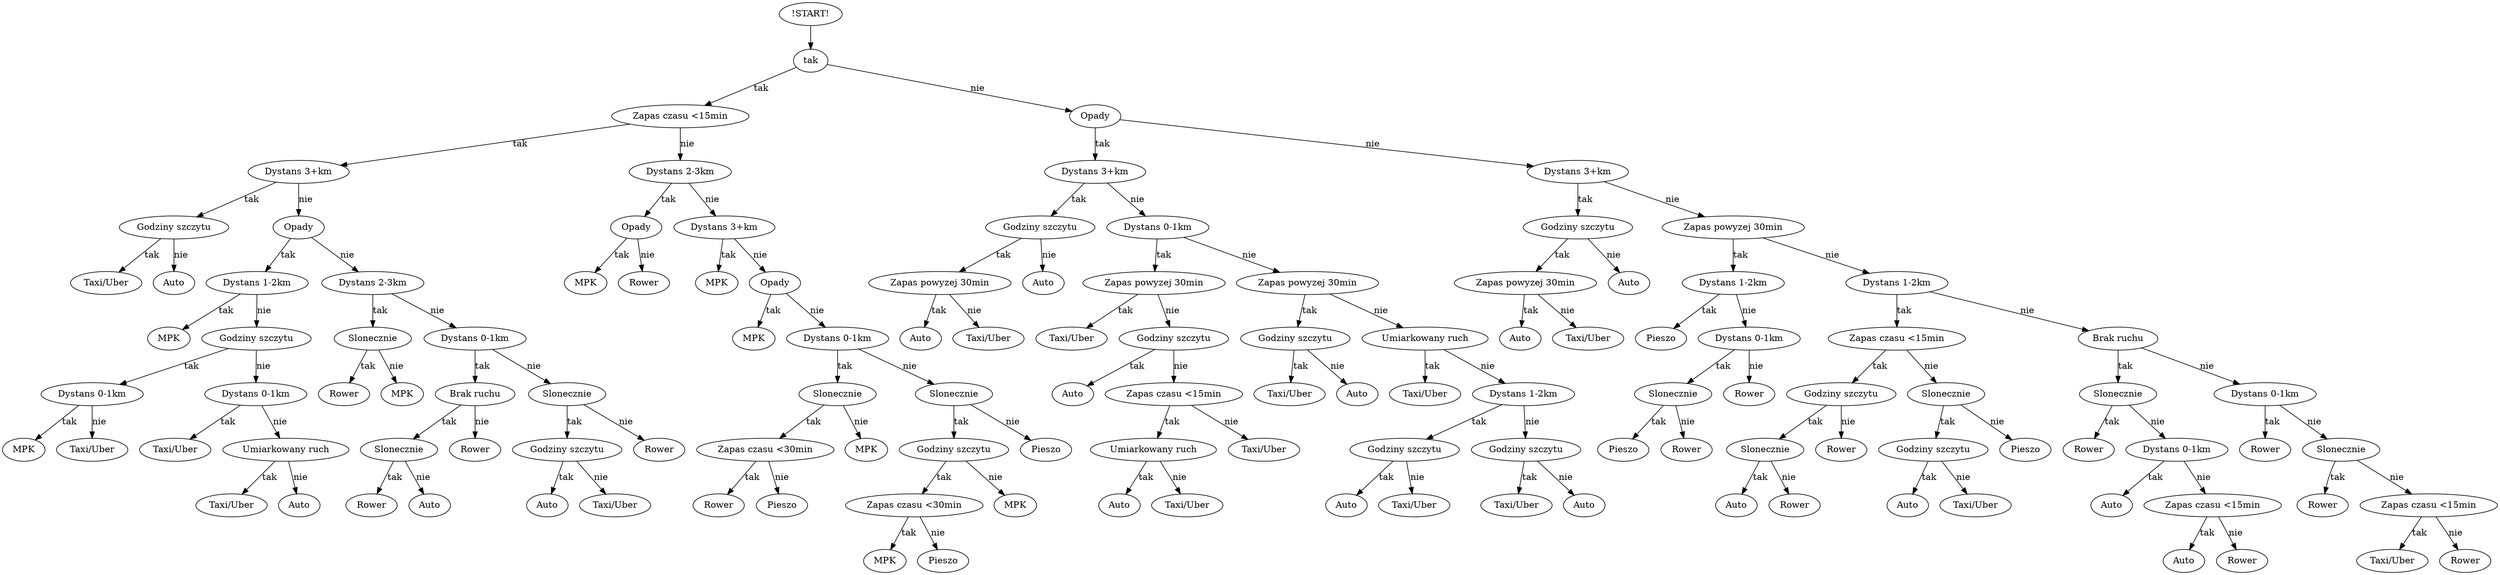 // first
digraph {
	"f913a388-3260-44b4-a45f-e0bc183d1a06" [label=tak]
	"!START!" -> "f913a388-3260-44b4-a45f-e0bc183d1a06" [label=""]
	"b03e8d1c-ea3c-4d3a-86e7-616615ed84f8" [label="Zapas czasu <15min"]
	"f913a388-3260-44b4-a45f-e0bc183d1a06" -> "b03e8d1c-ea3c-4d3a-86e7-616615ed84f8" [label=tak]
	"ea348d03-6f59-4fa2-9079-c0422674e19b" [label="Dystans 3+km"]
	"b03e8d1c-ea3c-4d3a-86e7-616615ed84f8" -> "ea348d03-6f59-4fa2-9079-c0422674e19b" [label=tak]
	"814e355b-d21a-44e0-bd76-f8ec738316aa" [label="Godziny szczytu"]
	"ea348d03-6f59-4fa2-9079-c0422674e19b" -> "814e355b-d21a-44e0-bd76-f8ec738316aa" [label=tak]
	"820851ee-c6b9-409e-8784-824f6329f64e" [label="Taxi/Uber"]
	"814e355b-d21a-44e0-bd76-f8ec738316aa" -> "820851ee-c6b9-409e-8784-824f6329f64e" [label=tak]
	"b0cae6a9-2ec4-4b0a-8a34-4b595cc219bc" [label=Auto]
	"814e355b-d21a-44e0-bd76-f8ec738316aa" -> "b0cae6a9-2ec4-4b0a-8a34-4b595cc219bc" [label=nie]
	"d8b59a2d-849d-4d86-bb82-62730fbde6b1" [label=Opady]
	"ea348d03-6f59-4fa2-9079-c0422674e19b" -> "d8b59a2d-849d-4d86-bb82-62730fbde6b1" [label=nie]
	"d4027662-6571-499f-8218-6325c44adffb" [label="Dystans 1-2km"]
	"d8b59a2d-849d-4d86-bb82-62730fbde6b1" -> "d4027662-6571-499f-8218-6325c44adffb" [label=tak]
	"2f310f56-6ded-497d-9017-18ebb95e09ef" [label=MPK]
	"d4027662-6571-499f-8218-6325c44adffb" -> "2f310f56-6ded-497d-9017-18ebb95e09ef" [label=tak]
	"b10ee1fd-7507-4bd7-b48d-bed92867c2a0" [label="Godziny szczytu"]
	"d4027662-6571-499f-8218-6325c44adffb" -> "b10ee1fd-7507-4bd7-b48d-bed92867c2a0" [label=nie]
	"22637c01-b49e-4792-b971-89cbc3b17cff" [label="Dystans 0-1km"]
	"b10ee1fd-7507-4bd7-b48d-bed92867c2a0" -> "22637c01-b49e-4792-b971-89cbc3b17cff" [label=tak]
	"06d6b71c-1d6e-4035-9089-cad52eec9959" [label=MPK]
	"22637c01-b49e-4792-b971-89cbc3b17cff" -> "06d6b71c-1d6e-4035-9089-cad52eec9959" [label=tak]
	"4a6a0cd6-88f5-4df7-a7fa-612262071a1e" [label="Taxi/Uber"]
	"22637c01-b49e-4792-b971-89cbc3b17cff" -> "4a6a0cd6-88f5-4df7-a7fa-612262071a1e" [label=nie]
	"306a2f45-aa09-460a-b8bb-1374f2c2e49c" [label="Dystans 0-1km"]
	"b10ee1fd-7507-4bd7-b48d-bed92867c2a0" -> "306a2f45-aa09-460a-b8bb-1374f2c2e49c" [label=nie]
	"1fe206db-8b34-48d6-9e44-9df7bb3a64d3" [label="Taxi/Uber"]
	"306a2f45-aa09-460a-b8bb-1374f2c2e49c" -> "1fe206db-8b34-48d6-9e44-9df7bb3a64d3" [label=tak]
	"bd2eb51d-8c1b-4a29-8e05-254d1ec32441" [label="Umiarkowany ruch"]
	"306a2f45-aa09-460a-b8bb-1374f2c2e49c" -> "bd2eb51d-8c1b-4a29-8e05-254d1ec32441" [label=nie]
	"2bc5a526-f0a2-40e3-a5aa-9c2182c08316" [label="Taxi/Uber"]
	"bd2eb51d-8c1b-4a29-8e05-254d1ec32441" -> "2bc5a526-f0a2-40e3-a5aa-9c2182c08316" [label=tak]
	"bf628ff7-f0f3-4b44-b9c9-d0b6a94b123d" [label=Auto]
	"bd2eb51d-8c1b-4a29-8e05-254d1ec32441" -> "bf628ff7-f0f3-4b44-b9c9-d0b6a94b123d" [label=nie]
	"eeaf662e-ee7d-4547-acaf-c5bf5f6c7068" [label="Dystans 2-3km"]
	"d8b59a2d-849d-4d86-bb82-62730fbde6b1" -> "eeaf662e-ee7d-4547-acaf-c5bf5f6c7068" [label=nie]
	"b96cabbe-73a0-475f-a797-57d208d65a52" [label=Slonecznie]
	"eeaf662e-ee7d-4547-acaf-c5bf5f6c7068" -> "b96cabbe-73a0-475f-a797-57d208d65a52" [label=tak]
	"38e1f4b8-b35e-4554-a321-eafb6f770a26" [label=Rower]
	"b96cabbe-73a0-475f-a797-57d208d65a52" -> "38e1f4b8-b35e-4554-a321-eafb6f770a26" [label=tak]
	"3ef8b9cf-f24e-47e9-9759-7272d09d910e" [label=MPK]
	"b96cabbe-73a0-475f-a797-57d208d65a52" -> "3ef8b9cf-f24e-47e9-9759-7272d09d910e" [label=nie]
	"7260cb5b-e323-4ce4-b5b7-bd02a9894ccb" [label="Dystans 0-1km"]
	"eeaf662e-ee7d-4547-acaf-c5bf5f6c7068" -> "7260cb5b-e323-4ce4-b5b7-bd02a9894ccb" [label=nie]
	"9a339937-3d2d-45f3-95f4-052a34b716f5" [label="Brak ruchu"]
	"7260cb5b-e323-4ce4-b5b7-bd02a9894ccb" -> "9a339937-3d2d-45f3-95f4-052a34b716f5" [label=tak]
	"351a9849-b0ec-4c56-afc6-860fa7f61fe4" [label=Slonecznie]
	"9a339937-3d2d-45f3-95f4-052a34b716f5" -> "351a9849-b0ec-4c56-afc6-860fa7f61fe4" [label=tak]
	"8a4f7dc9-f41d-4fdf-89d5-4245a3248eee" [label=Rower]
	"351a9849-b0ec-4c56-afc6-860fa7f61fe4" -> "8a4f7dc9-f41d-4fdf-89d5-4245a3248eee" [label=tak]
	"7d3e99d8-12d0-4673-b7fd-c43e70899dd5" [label=Auto]
	"351a9849-b0ec-4c56-afc6-860fa7f61fe4" -> "7d3e99d8-12d0-4673-b7fd-c43e70899dd5" [label=nie]
	"5db332de-7717-4ca6-a5c3-1d6eaf18a264" [label=Rower]
	"9a339937-3d2d-45f3-95f4-052a34b716f5" -> "5db332de-7717-4ca6-a5c3-1d6eaf18a264" [label=nie]
	"367a43c8-885a-454a-8b49-a113f0cca30c" [label=Slonecznie]
	"7260cb5b-e323-4ce4-b5b7-bd02a9894ccb" -> "367a43c8-885a-454a-8b49-a113f0cca30c" [label=nie]
	"27d39d7c-f191-4076-9e4e-6b1457dd165b" [label="Godziny szczytu"]
	"367a43c8-885a-454a-8b49-a113f0cca30c" -> "27d39d7c-f191-4076-9e4e-6b1457dd165b" [label=tak]
	"2578a8ed-0318-4ac8-9df2-c6806c687ccd" [label=Auto]
	"27d39d7c-f191-4076-9e4e-6b1457dd165b" -> "2578a8ed-0318-4ac8-9df2-c6806c687ccd" [label=tak]
	"41eec78e-f3a8-4cfa-9fb3-9fcdd4487ea1" [label="Taxi/Uber"]
	"27d39d7c-f191-4076-9e4e-6b1457dd165b" -> "41eec78e-f3a8-4cfa-9fb3-9fcdd4487ea1" [label=nie]
	"84518406-ea67-41ab-b1d0-d986c88e5bf9" [label=Rower]
	"367a43c8-885a-454a-8b49-a113f0cca30c" -> "84518406-ea67-41ab-b1d0-d986c88e5bf9" [label=nie]
	"e5a9e16c-d505-46f5-9712-867e6a6f1d7e" [label="Dystans 2-3km"]
	"b03e8d1c-ea3c-4d3a-86e7-616615ed84f8" -> "e5a9e16c-d505-46f5-9712-867e6a6f1d7e" [label=nie]
	"fcbdab9b-6c00-4461-880a-7d9a07ed188b" [label=Opady]
	"e5a9e16c-d505-46f5-9712-867e6a6f1d7e" -> "fcbdab9b-6c00-4461-880a-7d9a07ed188b" [label=tak]
	"6526e218-bf02-4bb4-a741-1920f6e3ebfd" [label=MPK]
	"fcbdab9b-6c00-4461-880a-7d9a07ed188b" -> "6526e218-bf02-4bb4-a741-1920f6e3ebfd" [label=tak]
	"df451dfb-6f58-4465-b1c2-ec28bca14fff" [label=Rower]
	"fcbdab9b-6c00-4461-880a-7d9a07ed188b" -> "df451dfb-6f58-4465-b1c2-ec28bca14fff" [label=nie]
	"7a52cf10-1a20-4e8b-82a5-fcaad169e8e0" [label="Dystans 3+km"]
	"e5a9e16c-d505-46f5-9712-867e6a6f1d7e" -> "7a52cf10-1a20-4e8b-82a5-fcaad169e8e0" [label=nie]
	"5adea816-55b6-4f4e-be87-35f56e0c6fdb" [label=MPK]
	"7a52cf10-1a20-4e8b-82a5-fcaad169e8e0" -> "5adea816-55b6-4f4e-be87-35f56e0c6fdb" [label=tak]
	"582ed5a6-3093-4055-8475-d644fbab0da5" [label=Opady]
	"7a52cf10-1a20-4e8b-82a5-fcaad169e8e0" -> "582ed5a6-3093-4055-8475-d644fbab0da5" [label=nie]
	"24c79327-9892-4ba2-8cb6-04dc5ccb31e9" [label=MPK]
	"582ed5a6-3093-4055-8475-d644fbab0da5" -> "24c79327-9892-4ba2-8cb6-04dc5ccb31e9" [label=tak]
	"8570ba48-f290-4f76-8b1c-fcf874e8b028" [label="Dystans 0-1km"]
	"582ed5a6-3093-4055-8475-d644fbab0da5" -> "8570ba48-f290-4f76-8b1c-fcf874e8b028" [label=nie]
	"bf3c7d5f-db4e-4172-aa97-5a49d53429a8" [label=Slonecznie]
	"8570ba48-f290-4f76-8b1c-fcf874e8b028" -> "bf3c7d5f-db4e-4172-aa97-5a49d53429a8" [label=tak]
	"c1ea61e7-0392-4f38-9f75-a84b3caf1f06" [label="Zapas czasu <30min"]
	"bf3c7d5f-db4e-4172-aa97-5a49d53429a8" -> "c1ea61e7-0392-4f38-9f75-a84b3caf1f06" [label=tak]
	"14bbeb28-32b9-4b9d-ad0e-7c81c3cfe370" [label=Rower]
	"c1ea61e7-0392-4f38-9f75-a84b3caf1f06" -> "14bbeb28-32b9-4b9d-ad0e-7c81c3cfe370" [label=tak]
	"f141aeae-e6a8-43f7-9422-8708c8a8f40e" [label=Pieszo]
	"c1ea61e7-0392-4f38-9f75-a84b3caf1f06" -> "f141aeae-e6a8-43f7-9422-8708c8a8f40e" [label=nie]
	"9827fe61-29e7-4d8f-aa29-8e8b9c9a631f" [label=MPK]
	"bf3c7d5f-db4e-4172-aa97-5a49d53429a8" -> "9827fe61-29e7-4d8f-aa29-8e8b9c9a631f" [label=nie]
	"bb12f9a2-bdd3-4122-a92e-530ecbed16a1" [label=Slonecznie]
	"8570ba48-f290-4f76-8b1c-fcf874e8b028" -> "bb12f9a2-bdd3-4122-a92e-530ecbed16a1" [label=nie]
	"3cae6929-0bf6-48dc-b7e2-b364f53cde69" [label="Godziny szczytu"]
	"bb12f9a2-bdd3-4122-a92e-530ecbed16a1" -> "3cae6929-0bf6-48dc-b7e2-b364f53cde69" [label=tak]
	"a3e3229d-fb4e-4e96-8bdb-19e79aa76d4e" [label="Zapas czasu <30min"]
	"3cae6929-0bf6-48dc-b7e2-b364f53cde69" -> "a3e3229d-fb4e-4e96-8bdb-19e79aa76d4e" [label=tak]
	"b5e32838-c2bd-466e-a9f0-e867fc2bdfbc" [label=MPK]
	"a3e3229d-fb4e-4e96-8bdb-19e79aa76d4e" -> "b5e32838-c2bd-466e-a9f0-e867fc2bdfbc" [label=tak]
	"dbb7b7dd-6091-4ceb-a5ab-04bd5e5f8c1b" [label=Pieszo]
	"a3e3229d-fb4e-4e96-8bdb-19e79aa76d4e" -> "dbb7b7dd-6091-4ceb-a5ab-04bd5e5f8c1b" [label=nie]
	"7aaf4ac8-dcb0-4d93-b6c6-31266b30076d" [label=MPK]
	"3cae6929-0bf6-48dc-b7e2-b364f53cde69" -> "7aaf4ac8-dcb0-4d93-b6c6-31266b30076d" [label=nie]
	"88ea6fa0-e0cc-4d80-bdf1-b106afa12010" [label=Pieszo]
	"bb12f9a2-bdd3-4122-a92e-530ecbed16a1" -> "88ea6fa0-e0cc-4d80-bdf1-b106afa12010" [label=nie]
	"6c09b68f-2c6a-450b-82bd-a8ff91f6505e" [label=Opady]
	"f913a388-3260-44b4-a45f-e0bc183d1a06" -> "6c09b68f-2c6a-450b-82bd-a8ff91f6505e" [label=nie]
	"f413152f-4316-4563-a5d1-8d35210611d1" [label="Dystans 3+km"]
	"6c09b68f-2c6a-450b-82bd-a8ff91f6505e" -> "f413152f-4316-4563-a5d1-8d35210611d1" [label=tak]
	"6108e575-5d0d-483f-8089-2d09a38ecfcb" [label="Godziny szczytu"]
	"f413152f-4316-4563-a5d1-8d35210611d1" -> "6108e575-5d0d-483f-8089-2d09a38ecfcb" [label=tak]
	"785fee74-bdfd-4707-b82f-0b796ca1b07d" [label="Zapas powyzej 30min"]
	"6108e575-5d0d-483f-8089-2d09a38ecfcb" -> "785fee74-bdfd-4707-b82f-0b796ca1b07d" [label=tak]
	"a7f0223a-4e7e-449e-9c50-c5e5d922d428" [label=Auto]
	"785fee74-bdfd-4707-b82f-0b796ca1b07d" -> "a7f0223a-4e7e-449e-9c50-c5e5d922d428" [label=tak]
	"ec37b339-75c3-4758-ad39-7e371127c90a" [label="Taxi/Uber"]
	"785fee74-bdfd-4707-b82f-0b796ca1b07d" -> "ec37b339-75c3-4758-ad39-7e371127c90a" [label=nie]
	"025aaa03-58f7-4710-a521-aa94848074bb" [label=Auto]
	"6108e575-5d0d-483f-8089-2d09a38ecfcb" -> "025aaa03-58f7-4710-a521-aa94848074bb" [label=nie]
	"8d6910d1-3860-4896-aa19-644eea4530f5" [label="Dystans 0-1km"]
	"f413152f-4316-4563-a5d1-8d35210611d1" -> "8d6910d1-3860-4896-aa19-644eea4530f5" [label=nie]
	"e4a3342f-a63e-44a4-ad23-91aaaf87f871" [label="Zapas powyzej 30min"]
	"8d6910d1-3860-4896-aa19-644eea4530f5" -> "e4a3342f-a63e-44a4-ad23-91aaaf87f871" [label=tak]
	"f044bec1-d843-4ae0-be3b-73267412721c" [label="Taxi/Uber"]
	"e4a3342f-a63e-44a4-ad23-91aaaf87f871" -> "f044bec1-d843-4ae0-be3b-73267412721c" [label=tak]
	"5334a174-96b6-40da-82ed-550aa1690f43" [label="Godziny szczytu"]
	"e4a3342f-a63e-44a4-ad23-91aaaf87f871" -> "5334a174-96b6-40da-82ed-550aa1690f43" [label=nie]
	"b66a994b-e377-4bea-a908-7d7628dd1f9d" [label=Auto]
	"5334a174-96b6-40da-82ed-550aa1690f43" -> "b66a994b-e377-4bea-a908-7d7628dd1f9d" [label=tak]
	"afe775c5-27fa-44c2-b29f-15ccd1ee0cb5" [label="Zapas czasu <15min"]
	"5334a174-96b6-40da-82ed-550aa1690f43" -> "afe775c5-27fa-44c2-b29f-15ccd1ee0cb5" [label=nie]
	"a090b37d-2b52-43ff-96dc-5872433852a4" [label="Umiarkowany ruch"]
	"afe775c5-27fa-44c2-b29f-15ccd1ee0cb5" -> "a090b37d-2b52-43ff-96dc-5872433852a4" [label=tak]
	"cdff5aaa-ee9e-4908-ade8-69d583032b38" [label=Auto]
	"a090b37d-2b52-43ff-96dc-5872433852a4" -> "cdff5aaa-ee9e-4908-ade8-69d583032b38" [label=tak]
	"c219d66e-9163-4106-a2d5-3b726aa0b002" [label="Taxi/Uber"]
	"a090b37d-2b52-43ff-96dc-5872433852a4" -> "c219d66e-9163-4106-a2d5-3b726aa0b002" [label=nie]
	"bb092ab2-575e-406a-b573-d7dc3032118e" [label="Taxi/Uber"]
	"afe775c5-27fa-44c2-b29f-15ccd1ee0cb5" -> "bb092ab2-575e-406a-b573-d7dc3032118e" [label=nie]
	"61961aa3-edc7-4010-a8d9-63660e646efa" [label="Zapas powyzej 30min"]
	"8d6910d1-3860-4896-aa19-644eea4530f5" -> "61961aa3-edc7-4010-a8d9-63660e646efa" [label=nie]
	"287eb0ba-ceaa-42e3-9246-d7189f8fab82" [label="Godziny szczytu"]
	"61961aa3-edc7-4010-a8d9-63660e646efa" -> "287eb0ba-ceaa-42e3-9246-d7189f8fab82" [label=tak]
	"fc5b01ff-c90d-4ba3-8da0-6aa6632ce5f4" [label="Taxi/Uber"]
	"287eb0ba-ceaa-42e3-9246-d7189f8fab82" -> "fc5b01ff-c90d-4ba3-8da0-6aa6632ce5f4" [label=tak]
	"d2b3c373-3cf2-43d5-a657-a8f6b5d7da55" [label=Auto]
	"287eb0ba-ceaa-42e3-9246-d7189f8fab82" -> "d2b3c373-3cf2-43d5-a657-a8f6b5d7da55" [label=nie]
	"909e6eac-4ce5-4433-84d4-d20099604ade" [label="Umiarkowany ruch"]
	"61961aa3-edc7-4010-a8d9-63660e646efa" -> "909e6eac-4ce5-4433-84d4-d20099604ade" [label=nie]
	"2611da16-9b83-4fe5-acc0-a388510a3d8d" [label="Taxi/Uber"]
	"909e6eac-4ce5-4433-84d4-d20099604ade" -> "2611da16-9b83-4fe5-acc0-a388510a3d8d" [label=tak]
	"0f77dc3e-09f0-4b30-a094-c625b36334c2" [label="Dystans 1-2km"]
	"909e6eac-4ce5-4433-84d4-d20099604ade" -> "0f77dc3e-09f0-4b30-a094-c625b36334c2" [label=nie]
	"12ac3e3a-5188-4995-a586-6e4bcfbec994" [label="Godziny szczytu"]
	"0f77dc3e-09f0-4b30-a094-c625b36334c2" -> "12ac3e3a-5188-4995-a586-6e4bcfbec994" [label=tak]
	"703fc7ee-c597-405f-99e4-ba5e847525b0" [label=Auto]
	"12ac3e3a-5188-4995-a586-6e4bcfbec994" -> "703fc7ee-c597-405f-99e4-ba5e847525b0" [label=tak]
	"16facf7c-4d86-406f-843c-68b6f456935e" [label="Taxi/Uber"]
	"12ac3e3a-5188-4995-a586-6e4bcfbec994" -> "16facf7c-4d86-406f-843c-68b6f456935e" [label=nie]
	"d61787b5-7106-4580-886a-790c79994da4" [label="Godziny szczytu"]
	"0f77dc3e-09f0-4b30-a094-c625b36334c2" -> "d61787b5-7106-4580-886a-790c79994da4" [label=nie]
	"e161f158-d5ba-43c4-8251-ca68a3328f36" [label="Taxi/Uber"]
	"d61787b5-7106-4580-886a-790c79994da4" -> "e161f158-d5ba-43c4-8251-ca68a3328f36" [label=tak]
	"d5b29d2a-dd89-4d74-a3a6-9cf943b5cb9e" [label=Auto]
	"d61787b5-7106-4580-886a-790c79994da4" -> "d5b29d2a-dd89-4d74-a3a6-9cf943b5cb9e" [label=nie]
	"53fb659f-dd0f-46a7-8c32-31de0feca89c" [label="Dystans 3+km"]
	"6c09b68f-2c6a-450b-82bd-a8ff91f6505e" -> "53fb659f-dd0f-46a7-8c32-31de0feca89c" [label=nie]
	"8a456695-4496-44eb-9763-3801deea98fc" [label="Godziny szczytu"]
	"53fb659f-dd0f-46a7-8c32-31de0feca89c" -> "8a456695-4496-44eb-9763-3801deea98fc" [label=tak]
	"1c83eff6-1d80-436e-93bb-9318a1539afe" [label="Zapas powyzej 30min"]
	"8a456695-4496-44eb-9763-3801deea98fc" -> "1c83eff6-1d80-436e-93bb-9318a1539afe" [label=tak]
	"489cd122-3c02-4831-bb71-f6607dd858f2" [label=Auto]
	"1c83eff6-1d80-436e-93bb-9318a1539afe" -> "489cd122-3c02-4831-bb71-f6607dd858f2" [label=tak]
	"779e4491-3b6d-4677-b2ef-c1fa9ebde1df" [label="Taxi/Uber"]
	"1c83eff6-1d80-436e-93bb-9318a1539afe" -> "779e4491-3b6d-4677-b2ef-c1fa9ebde1df" [label=nie]
	"68ee2d3a-3548-4668-9c87-405026a2ec3b" [label=Auto]
	"8a456695-4496-44eb-9763-3801deea98fc" -> "68ee2d3a-3548-4668-9c87-405026a2ec3b" [label=nie]
	"8c319994-6b77-4d84-bb93-0b3db820b195" [label="Zapas powyzej 30min"]
	"53fb659f-dd0f-46a7-8c32-31de0feca89c" -> "8c319994-6b77-4d84-bb93-0b3db820b195" [label=nie]
	"f62a49ae-19e8-41f5-8d9f-d406e483a410" [label="Dystans 1-2km"]
	"8c319994-6b77-4d84-bb93-0b3db820b195" -> "f62a49ae-19e8-41f5-8d9f-d406e483a410" [label=tak]
	"b1ca5749-abb7-4344-a550-d9e39f7b5a02" [label=Pieszo]
	"f62a49ae-19e8-41f5-8d9f-d406e483a410" -> "b1ca5749-abb7-4344-a550-d9e39f7b5a02" [label=tak]
	"c957fedc-b928-45cc-afef-ae18ff6dbcc1" [label="Dystans 0-1km"]
	"f62a49ae-19e8-41f5-8d9f-d406e483a410" -> "c957fedc-b928-45cc-afef-ae18ff6dbcc1" [label=nie]
	"d55e3b28-d394-4797-8803-6b538f531ff1" [label=Slonecznie]
	"c957fedc-b928-45cc-afef-ae18ff6dbcc1" -> "d55e3b28-d394-4797-8803-6b538f531ff1" [label=tak]
	"b98d8930-f2a1-4106-8b2f-0c5456990794" [label=Pieszo]
	"d55e3b28-d394-4797-8803-6b538f531ff1" -> "b98d8930-f2a1-4106-8b2f-0c5456990794" [label=tak]
	"4360199c-8e81-4cba-9bca-d5e613ad7eba" [label=Rower]
	"d55e3b28-d394-4797-8803-6b538f531ff1" -> "4360199c-8e81-4cba-9bca-d5e613ad7eba" [label=nie]
	"4d6804d7-4543-4d2e-a433-344152664402" [label=Rower]
	"c957fedc-b928-45cc-afef-ae18ff6dbcc1" -> "4d6804d7-4543-4d2e-a433-344152664402" [label=nie]
	"5bcaa579-d957-4e6d-9576-ea6e293885b6" [label="Dystans 1-2km"]
	"8c319994-6b77-4d84-bb93-0b3db820b195" -> "5bcaa579-d957-4e6d-9576-ea6e293885b6" [label=nie]
	"2d21ffcb-2a87-4dd6-bdec-a43b9c27fd77" [label="Zapas czasu <15min"]
	"5bcaa579-d957-4e6d-9576-ea6e293885b6" -> "2d21ffcb-2a87-4dd6-bdec-a43b9c27fd77" [label=tak]
	"9396d505-a99d-4431-89b7-432d6f218a6f" [label="Godziny szczytu"]
	"2d21ffcb-2a87-4dd6-bdec-a43b9c27fd77" -> "9396d505-a99d-4431-89b7-432d6f218a6f" [label=tak]
	"c86fae3b-8c01-4351-bc91-0e514f225df1" [label=Slonecznie]
	"9396d505-a99d-4431-89b7-432d6f218a6f" -> "c86fae3b-8c01-4351-bc91-0e514f225df1" [label=tak]
	"5aa05cc5-6ee4-4294-9141-23c98824444b" [label=Auto]
	"c86fae3b-8c01-4351-bc91-0e514f225df1" -> "5aa05cc5-6ee4-4294-9141-23c98824444b" [label=tak]
	"c84fc6f5-c328-44ef-b6ab-0ad17151fa82" [label=Rower]
	"c86fae3b-8c01-4351-bc91-0e514f225df1" -> "c84fc6f5-c328-44ef-b6ab-0ad17151fa82" [label=nie]
	"e210a8ae-ec1e-487a-afb1-e4b735c8a0e9" [label=Rower]
	"9396d505-a99d-4431-89b7-432d6f218a6f" -> "e210a8ae-ec1e-487a-afb1-e4b735c8a0e9" [label=nie]
	"a3d7d257-4563-457e-b427-ce485d02cb93" [label=Slonecznie]
	"2d21ffcb-2a87-4dd6-bdec-a43b9c27fd77" -> "a3d7d257-4563-457e-b427-ce485d02cb93" [label=nie]
	"4b39c6ac-57cd-4fa4-96af-98748650f437" [label="Godziny szczytu"]
	"a3d7d257-4563-457e-b427-ce485d02cb93" -> "4b39c6ac-57cd-4fa4-96af-98748650f437" [label=tak]
	"4dcb2134-fb04-4c3b-a9cf-86d5547fe947" [label=Auto]
	"4b39c6ac-57cd-4fa4-96af-98748650f437" -> "4dcb2134-fb04-4c3b-a9cf-86d5547fe947" [label=tak]
	"fea06116-afd7-4ad6-b515-048497e3530b" [label="Taxi/Uber"]
	"4b39c6ac-57cd-4fa4-96af-98748650f437" -> "fea06116-afd7-4ad6-b515-048497e3530b" [label=nie]
	"52af0fb9-cf5c-4148-ac6c-576209b26856" [label=Pieszo]
	"a3d7d257-4563-457e-b427-ce485d02cb93" -> "52af0fb9-cf5c-4148-ac6c-576209b26856" [label=nie]
	"440fd832-29b0-4bc6-8096-e59479eabf55" [label="Brak ruchu"]
	"5bcaa579-d957-4e6d-9576-ea6e293885b6" -> "440fd832-29b0-4bc6-8096-e59479eabf55" [label=nie]
	"ee5cc0e1-4c20-4b49-80ff-845e2a3cfd48" [label=Slonecznie]
	"440fd832-29b0-4bc6-8096-e59479eabf55" -> "ee5cc0e1-4c20-4b49-80ff-845e2a3cfd48" [label=tak]
	"68b99028-3a33-4c50-a815-4defcbe7df32" [label=Rower]
	"ee5cc0e1-4c20-4b49-80ff-845e2a3cfd48" -> "68b99028-3a33-4c50-a815-4defcbe7df32" [label=tak]
	"1a5d7999-2a7e-456c-a8ef-bc9b5a873f98" [label="Dystans 0-1km"]
	"ee5cc0e1-4c20-4b49-80ff-845e2a3cfd48" -> "1a5d7999-2a7e-456c-a8ef-bc9b5a873f98" [label=nie]
	"9d21e625-d755-48e0-8fe0-aac849293da3" [label=Auto]
	"1a5d7999-2a7e-456c-a8ef-bc9b5a873f98" -> "9d21e625-d755-48e0-8fe0-aac849293da3" [label=tak]
	"caeb6366-7f12-4e0e-a406-d06af9b94a00" [label="Zapas czasu <15min"]
	"1a5d7999-2a7e-456c-a8ef-bc9b5a873f98" -> "caeb6366-7f12-4e0e-a406-d06af9b94a00" [label=nie]
	"509a0e01-f092-4257-8b00-eebd404a7804" [label=Auto]
	"caeb6366-7f12-4e0e-a406-d06af9b94a00" -> "509a0e01-f092-4257-8b00-eebd404a7804" [label=tak]
	"a46d90a9-ba71-4bab-b397-3c782c345e97" [label=Rower]
	"caeb6366-7f12-4e0e-a406-d06af9b94a00" -> "a46d90a9-ba71-4bab-b397-3c782c345e97" [label=nie]
	"da791925-50bc-4425-a7a3-8299ce4ef2ca" [label="Dystans 0-1km"]
	"440fd832-29b0-4bc6-8096-e59479eabf55" -> "da791925-50bc-4425-a7a3-8299ce4ef2ca" [label=nie]
	"92ffbac8-266e-4376-8f21-d4605681f80d" [label=Rower]
	"da791925-50bc-4425-a7a3-8299ce4ef2ca" -> "92ffbac8-266e-4376-8f21-d4605681f80d" [label=tak]
	"6d871df9-5613-4f0d-891d-dc1d0de2fb71" [label=Slonecznie]
	"da791925-50bc-4425-a7a3-8299ce4ef2ca" -> "6d871df9-5613-4f0d-891d-dc1d0de2fb71" [label=nie]
	"2abc2148-ab4e-47f5-9f53-edb3c056f166" [label=Rower]
	"6d871df9-5613-4f0d-891d-dc1d0de2fb71" -> "2abc2148-ab4e-47f5-9f53-edb3c056f166" [label=tak]
	"6e478c2d-92ca-46a8-9d54-99f113623cdb" [label="Zapas czasu <15min"]
	"6d871df9-5613-4f0d-891d-dc1d0de2fb71" -> "6e478c2d-92ca-46a8-9d54-99f113623cdb" [label=nie]
	"46b2a778-6b9f-4239-81f4-e8084fc30d6b" [label="Taxi/Uber"]
	"6e478c2d-92ca-46a8-9d54-99f113623cdb" -> "46b2a778-6b9f-4239-81f4-e8084fc30d6b" [label=tak]
	"bc5c17e5-e273-43ea-b57c-fa0bab0750cb" [label=Rower]
	"6e478c2d-92ca-46a8-9d54-99f113623cdb" -> "bc5c17e5-e273-43ea-b57c-fa0bab0750cb" [label=nie]
}
